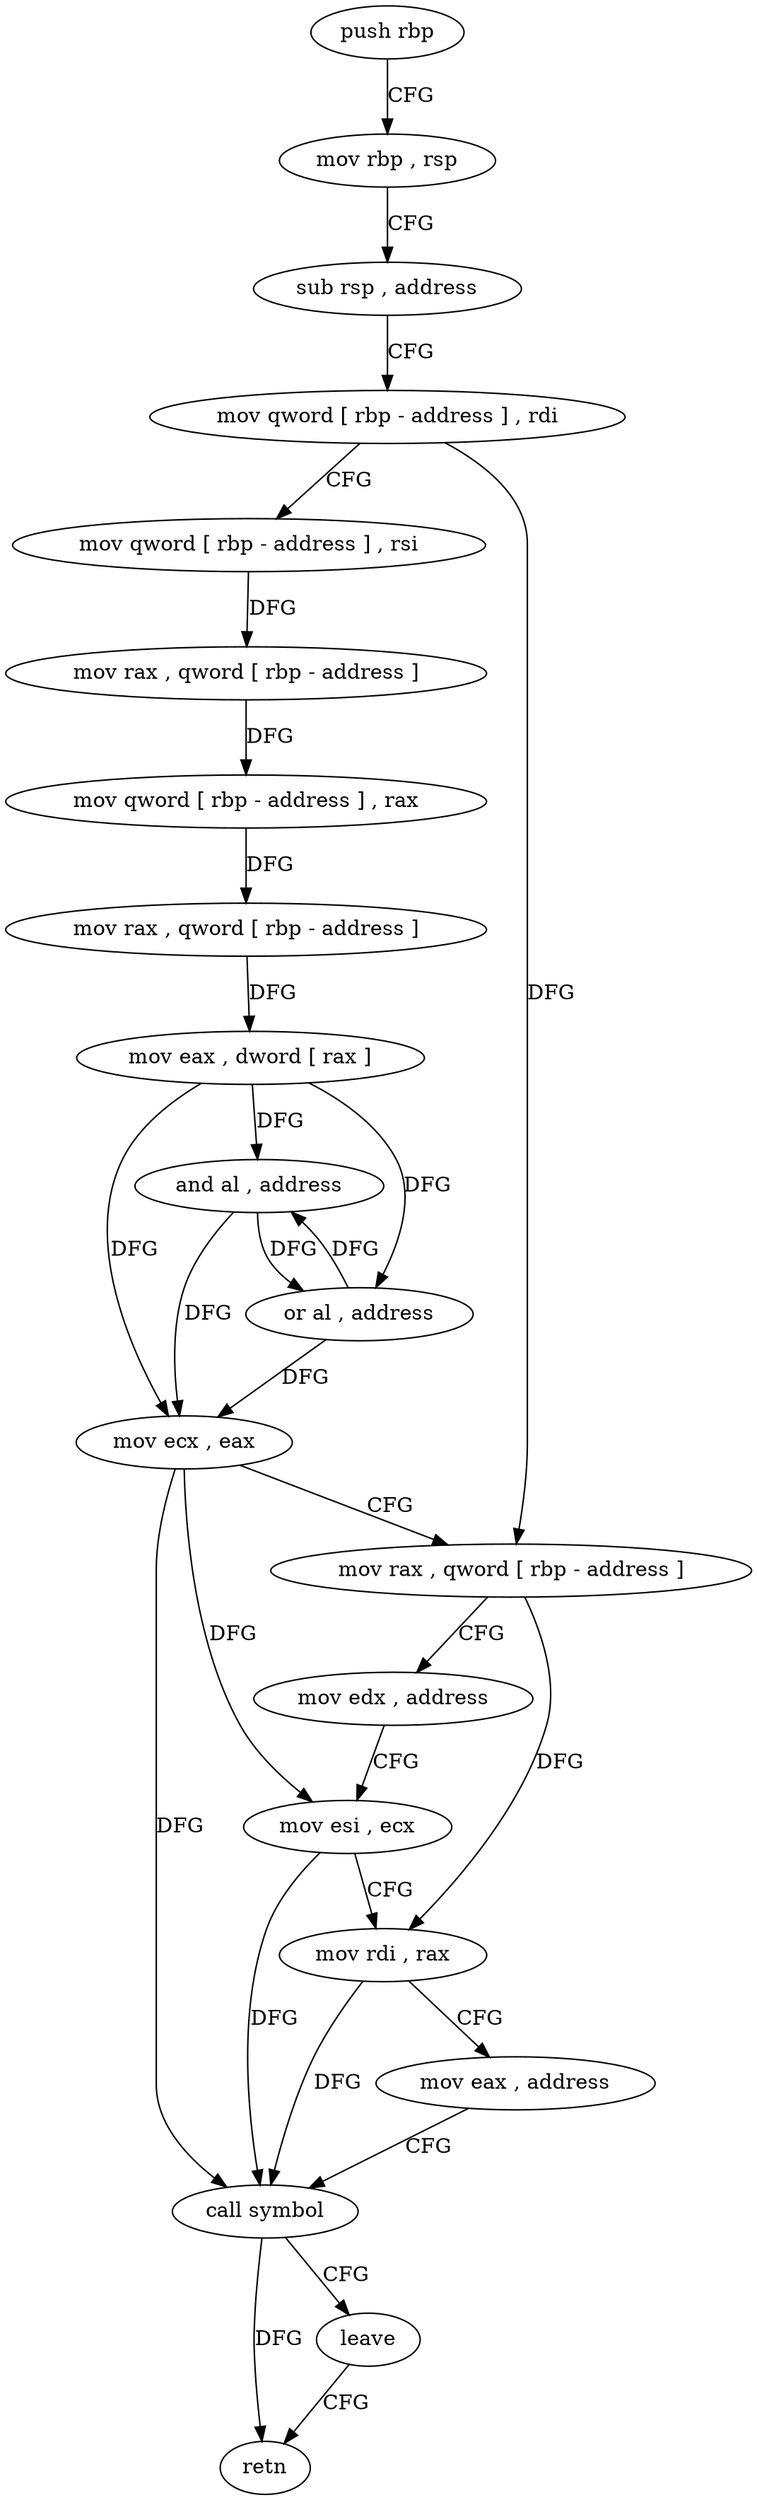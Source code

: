 digraph "func" {
"380993" [label = "push rbp" ]
"380994" [label = "mov rbp , rsp" ]
"380997" [label = "sub rsp , address" ]
"381001" [label = "mov qword [ rbp - address ] , rdi" ]
"381005" [label = "mov qword [ rbp - address ] , rsi" ]
"381009" [label = "mov rax , qword [ rbp - address ]" ]
"381013" [label = "mov qword [ rbp - address ] , rax" ]
"381017" [label = "mov rax , qword [ rbp - address ]" ]
"381021" [label = "mov eax , dword [ rax ]" ]
"381023" [label = "and al , address" ]
"381025" [label = "or al , address" ]
"381027" [label = "mov ecx , eax" ]
"381029" [label = "mov rax , qword [ rbp - address ]" ]
"381033" [label = "mov edx , address" ]
"381038" [label = "mov esi , ecx" ]
"381040" [label = "mov rdi , rax" ]
"381043" [label = "mov eax , address" ]
"381048" [label = "call symbol" ]
"381053" [label = "leave" ]
"381054" [label = "retn" ]
"380993" -> "380994" [ label = "CFG" ]
"380994" -> "380997" [ label = "CFG" ]
"380997" -> "381001" [ label = "CFG" ]
"381001" -> "381005" [ label = "CFG" ]
"381001" -> "381029" [ label = "DFG" ]
"381005" -> "381009" [ label = "DFG" ]
"381009" -> "381013" [ label = "DFG" ]
"381013" -> "381017" [ label = "DFG" ]
"381017" -> "381021" [ label = "DFG" ]
"381021" -> "381023" [ label = "DFG" ]
"381021" -> "381025" [ label = "DFG" ]
"381021" -> "381027" [ label = "DFG" ]
"381023" -> "381025" [ label = "DFG" ]
"381023" -> "381027" [ label = "DFG" ]
"381025" -> "381027" [ label = "DFG" ]
"381025" -> "381023" [ label = "DFG" ]
"381027" -> "381029" [ label = "CFG" ]
"381027" -> "381038" [ label = "DFG" ]
"381027" -> "381048" [ label = "DFG" ]
"381029" -> "381033" [ label = "CFG" ]
"381029" -> "381040" [ label = "DFG" ]
"381033" -> "381038" [ label = "CFG" ]
"381038" -> "381040" [ label = "CFG" ]
"381038" -> "381048" [ label = "DFG" ]
"381040" -> "381043" [ label = "CFG" ]
"381040" -> "381048" [ label = "DFG" ]
"381043" -> "381048" [ label = "CFG" ]
"381048" -> "381053" [ label = "CFG" ]
"381048" -> "381054" [ label = "DFG" ]
"381053" -> "381054" [ label = "CFG" ]
}
